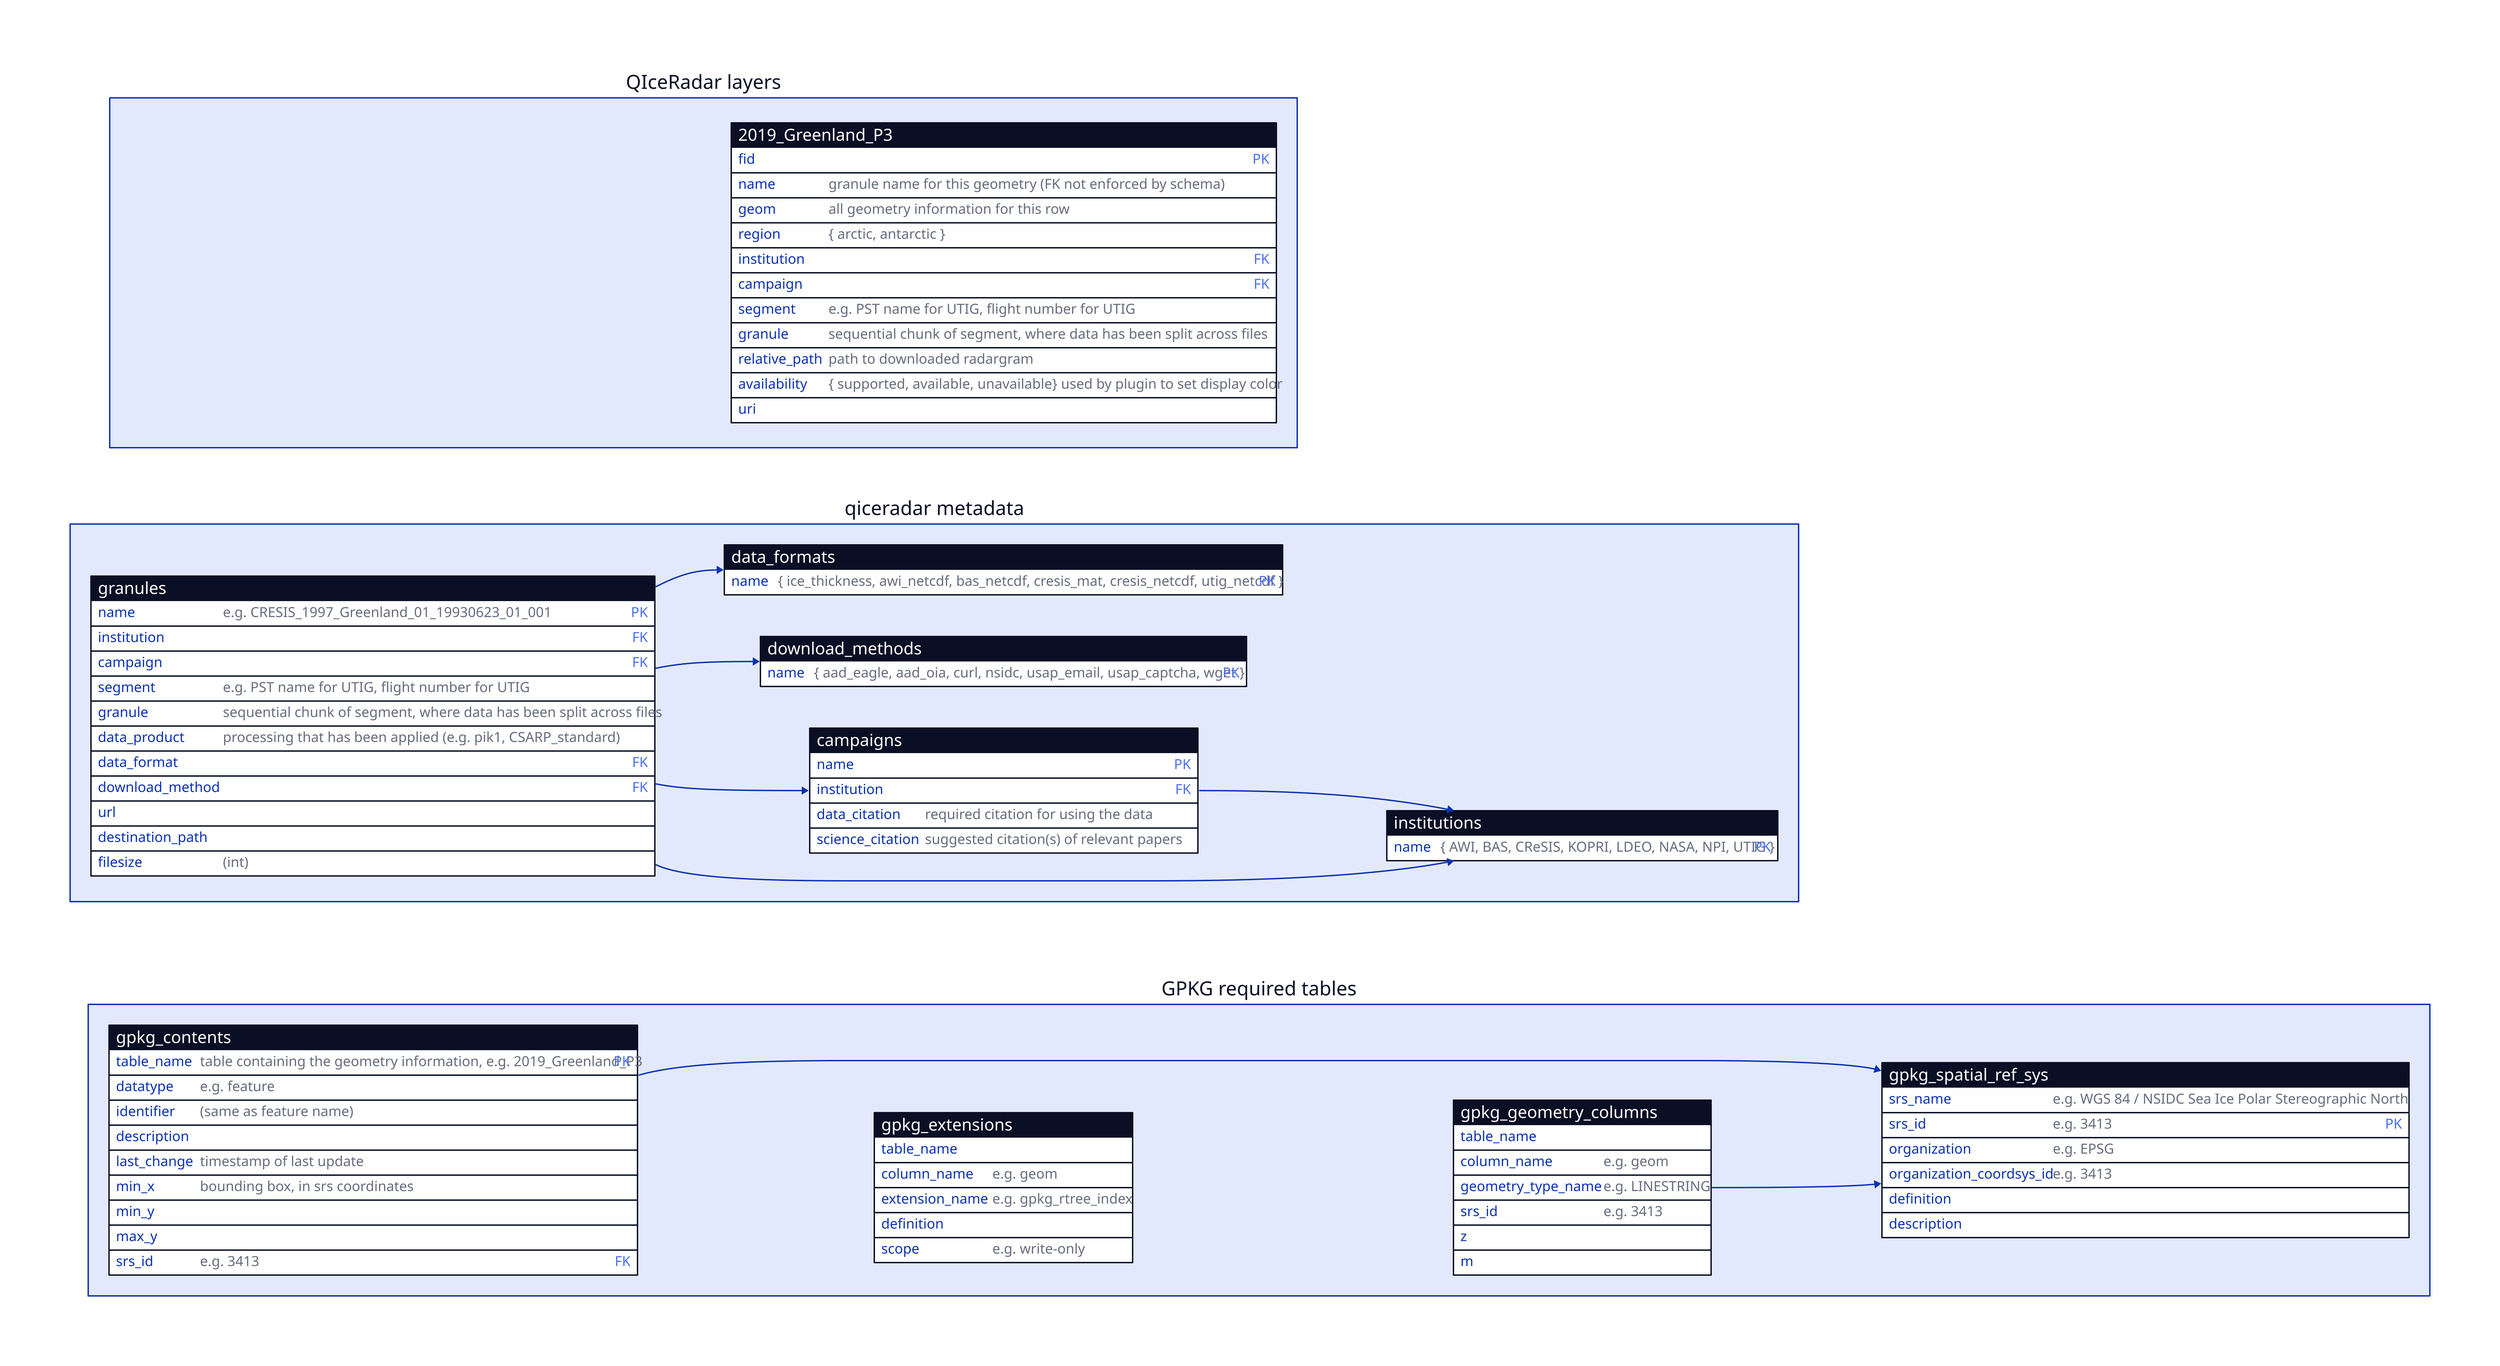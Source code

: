 vars: {
  d2-config: {
    layout-engine: elk
  }
}

# The granule dependencies look better with "right" on default engine
direction: right

QIceRadar layers: {
  comments: {
    shape: text
    width: 100
    style.font-size: 24

    label: |md
      Each layer in the QIceRadar index will have its own table in the \
      database that contains all of the spatial information for plotting \
      the granules included in the layer. (Granules are rows in the table).

      We group radar ground tracks into QGIS layers at the level of a \
      campaign since a more granular display impacted QGIS performance \
      unacceptably.

      The driver we use to write the geopackage file will also update the \
      corresponding row in the required gpkg_* tables.

      We intentionally duplicate fields here such that some metadata is \
      easily accessible within QGIS without using the QIceRadar plugin to \
      do database joins.
    |
  }

  2019_Greenland_P3: {
    shape: sql_table
    fid: {constraint: primary_key}
    name: granule name for this geometry (FK not enforced by schema)
    geom: all geometry information for this row
    region: \{ arctic, antarctic \}
    institution: {constraint: foreign_key}
    campaign: {constraint: foreign_key}
    segment: e.g. PST name for UTIG, flight number for UTIG
    granule: sequential chunk of segment, where data has been split across files
    relative_path: path to downloaded radargram
    availability: \{ supported, available, unavailable\} used by plugin to set display color
    uri
  }

  # Force horizontal layout within container
  comments -- 2019_Greenland_P3: {style: {stroke-width: 0}}
}

qiceradar metadata: {
  data_formats: {
    shape: sql_table
    name: \{ ice_thickness, awi_netcdf, bas_netcdf, cresis_mat, cresis_netcdf, utig_netcdf \} {constraint: primary_key}
  }

  download_methods: {
    shape: sql_table
    name: \{ aad_eagle, aad_oia, curl, nsidc, usap_email, usap_captcha, wget \} {constraint: primary_key}
  }

  institutions: {
    shape: sql_table
    name: \{ AWI, BAS, CReSIS, KOPRI, LDEO, NASA, NPI, UTIG \} {constraint: primary_key}
  }

  campaigns: {
    shape: sql_table
    name: {constraint: primary_key}
    institution: {constraint: foreign_key}
    data_citation: required citation for using the data
    science_citation: suggested citation(s) of relevant papers
  }
  campaigns.institution -> institutions

  granules: {
    shape: sql_table
    name: e.g. CRESIS_1997_Greenland_01_19930623_01_001 {constraint: primary_key}
    institution: {constraint: foreign_key}
    campaign: {constraint: foreign_key}
    segment: e.g. PST name for UTIG, flight number for UTIG
    granule: sequential chunk of segment, where data has been split across files
    data_product: processing that has been applied (e.g. pik1, CSARP_standard)
    data_format: {constraint: foreign_key}
    download_method: {constraint: foreign_key}
    url
    destination_path
    filesize: (int)
  }
  granules.institution -> institutions
  granules.campaign -> campaigns
  granules.data_format -> data_formats
  granules.download_method -> download_methods
}

GPKG required tables: {
  gpkg_contents: {
    shape: sql_table
    table_name: table containing the geometry information, e.g. 2019_Greenland_P3 {constraint: primary_key}
    datatype: e.g. feature
    identifier: (same as feature name)
    description
    last_change: timestamp of last update
    min_x: bounding box, in srs coordinates
    min_y
    max_y
    max_y
    srs_id: e.g. 3413 {constraint: foreign_key}
  }

  gpkg_spatial_ref_sys: {
    shape: sql_table
    srs_name: e.g. WGS 84 / NSIDC Sea Ice Polar Stereographic North
    srs_id: e.g. 3413 {constraint: primary_key}
    organization: e.g. EPSG
    organization_coordsys_id: e.g. 3413
    definition
    description
  }

  gpkg_geometry_columns: {
    shape: sql_table
    table_name
    column_name: e.g. geom
    geometry_type_name: e.g. LINESTRING
    srs_id: e.g. 3413
    z
    m
  }

  gpkg_extensions: {
    shape: sql_table
    table_name
    column_name: e.g. geom
    extension_name: e.g. gpkg_rtree_index
    definition
    scope: e.g. write-only
  }

  gpkg_contents -- gpkg_extensions: {style: {stroke-width: 0}}
  gpkg_extensions -- gpkg_geometry_columns: {style: {stroke-width: 0}}
  gpkg_contents.srs_id -> gpkg_spatial_ref_sys.srs_id
  gpkg_geometry_columns.srs_id -> gpkg_spatial_ref_sys.srs_id
}
